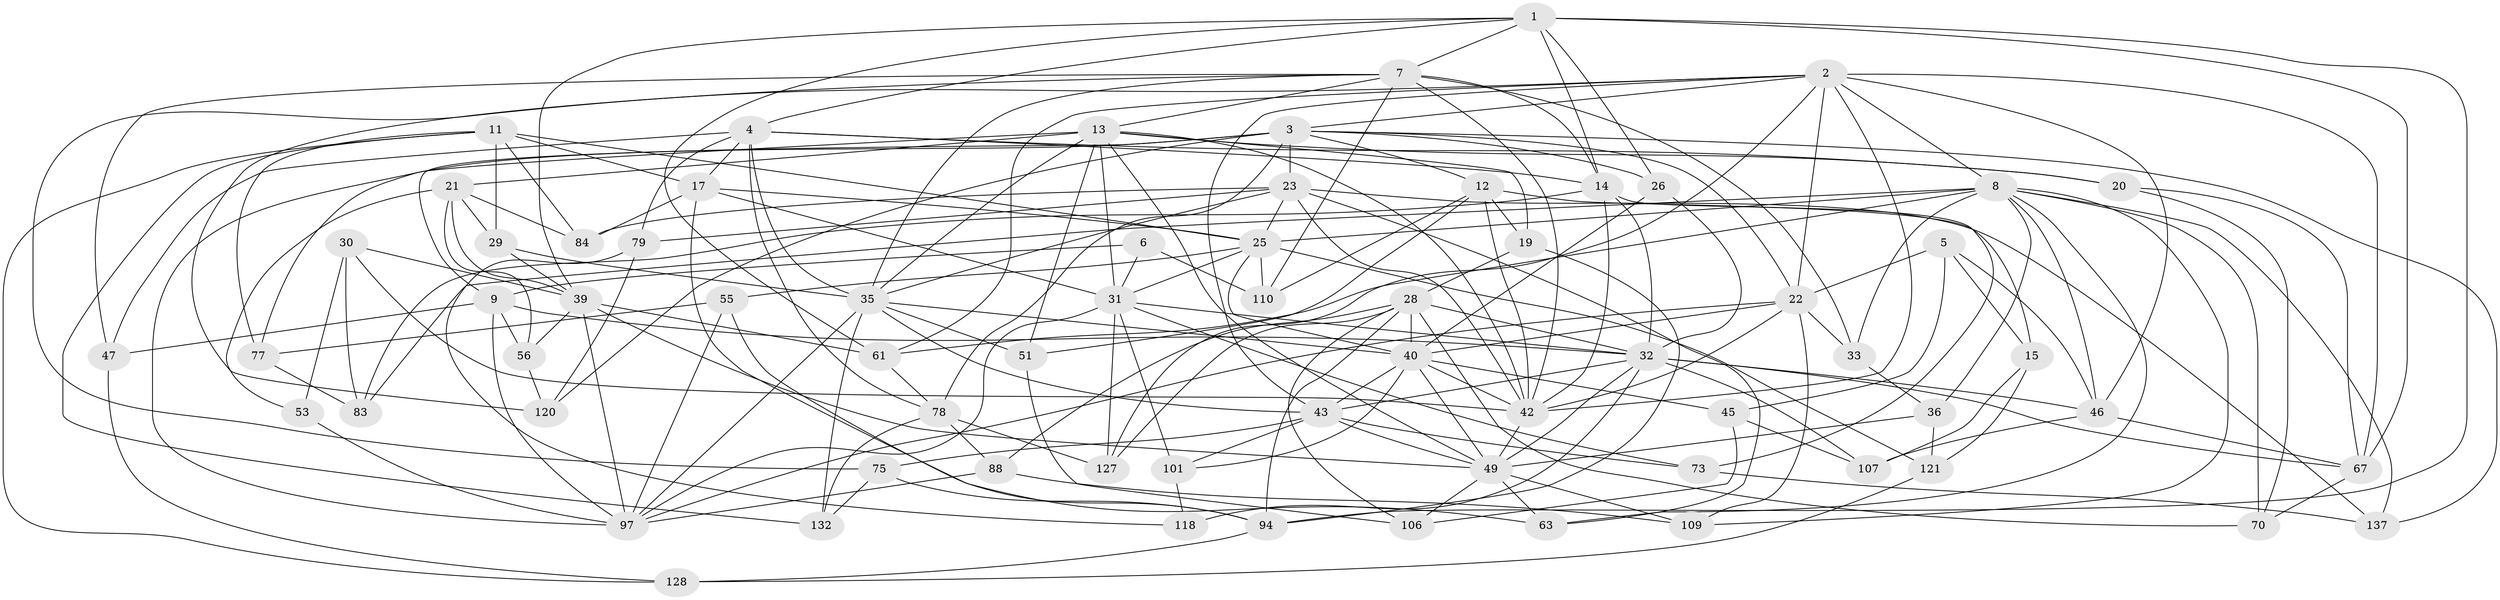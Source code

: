 // original degree distribution, {4: 1.0}
// Generated by graph-tools (version 1.1) at 2025/16/03/09/25 04:16:14]
// undirected, 68 vertices, 198 edges
graph export_dot {
graph [start="1"]
  node [color=gray90,style=filled];
  1 [super="+111+82"];
  2 [super="+52+105"];
  3 [super="+95+10"];
  4 [super="+27+66"];
  5;
  6;
  7 [super="+16"];
  8 [super="+54+125+68"];
  9 [super="+113"];
  11 [super="+131+24"];
  12 [super="+18"];
  13 [super="+74+81"];
  14 [super="+112+122"];
  15;
  17 [super="+103"];
  19;
  20;
  21 [super="+37"];
  22 [super="+72"];
  23 [super="+58+119"];
  25 [super="+57"];
  26;
  28 [super="+69+87"];
  29;
  30;
  31 [super="+96"];
  32 [super="+34+65"];
  33;
  35 [super="+38"];
  36;
  39 [super="+62+41"];
  40 [super="+48+50+99"];
  42 [super="+114+116"];
  43 [super="+124+85"];
  45;
  46 [super="+59"];
  47;
  49 [super="+123+93"];
  51;
  53;
  55;
  56;
  61 [super="+89"];
  63;
  67 [super="+86"];
  70;
  73;
  75;
  77;
  78 [super="+102"];
  79;
  83;
  84;
  88;
  94 [super="+98"];
  97 [super="+135+133+117"];
  101;
  106;
  107;
  109;
  110;
  118;
  120;
  121;
  127;
  128;
  132;
  137;
  1 -- 67;
  1 -- 26;
  1 -- 4;
  1 -- 39;
  1 -- 7 [weight=2];
  1 -- 94;
  1 -- 61;
  1 -- 14 [weight=2];
  2 -- 8;
  2 -- 3;
  2 -- 75;
  2 -- 42;
  2 -- 43;
  2 -- 61;
  2 -- 67;
  2 -- 127;
  2 -- 46;
  2 -- 22;
  3 -- 12;
  3 -- 9;
  3 -- 137;
  3 -- 97;
  3 -- 120;
  3 -- 26;
  3 -- 78;
  3 -- 22;
  3 -- 23;
  4 -- 47;
  4 -- 20;
  4 -- 78;
  4 -- 17;
  4 -- 79;
  4 -- 35;
  4 -- 14;
  5 -- 45;
  5 -- 15;
  5 -- 46;
  5 -- 22;
  6 -- 110;
  6 -- 9;
  6 -- 31 [weight=2];
  7 -- 35;
  7 -- 13;
  7 -- 33;
  7 -- 42;
  7 -- 14;
  7 -- 110;
  7 -- 47;
  7 -- 120;
  8 -- 36;
  8 -- 33;
  8 -- 61 [weight=2];
  8 -- 46;
  8 -- 70;
  8 -- 63;
  8 -- 137;
  8 -- 83;
  8 -- 109;
  8 -- 25;
  9 -- 47;
  9 -- 97;
  9 -- 56;
  9 -- 32;
  11 -- 128;
  11 -- 17;
  11 -- 84;
  11 -- 25 [weight=2];
  11 -- 77;
  11 -- 132;
  11 -- 29;
  12 -- 19;
  12 -- 51;
  12 -- 110;
  12 -- 15;
  12 -- 42;
  13 -- 42;
  13 -- 49;
  13 -- 19;
  13 -- 20;
  13 -- 21;
  13 -- 31;
  13 -- 35;
  13 -- 51;
  13 -- 77;
  14 -- 83;
  14 -- 42;
  14 -- 32;
  14 -- 73;
  15 -- 107;
  15 -- 121;
  17 -- 31;
  17 -- 84;
  17 -- 63;
  17 -- 25;
  19 -- 94;
  19 -- 28;
  20 -- 70;
  20 -- 67;
  21 -- 53;
  21 -- 29;
  21 -- 56;
  21 -- 84;
  21 -- 39;
  22 -- 42;
  22 -- 40;
  22 -- 97;
  22 -- 33;
  22 -- 109;
  23 -- 137;
  23 -- 84;
  23 -- 63;
  23 -- 42;
  23 -- 35;
  23 -- 25;
  23 -- 79;
  25 -- 31;
  25 -- 121;
  25 -- 55;
  25 -- 110;
  25 -- 40;
  26 -- 40;
  26 -- 32;
  28 -- 32;
  28 -- 40;
  28 -- 106;
  28 -- 88;
  28 -- 70;
  28 -- 127;
  28 -- 94;
  29 -- 39;
  29 -- 35;
  30 -- 83;
  30 -- 53;
  30 -- 42;
  30 -- 39;
  31 -- 73;
  31 -- 32;
  31 -- 97;
  31 -- 101;
  31 -- 127;
  32 -- 118 [weight=2];
  32 -- 107;
  32 -- 49;
  32 -- 67;
  32 -- 43;
  32 -- 46;
  33 -- 36;
  35 -- 132;
  35 -- 97;
  35 -- 40;
  35 -- 51;
  35 -- 43;
  36 -- 121;
  36 -- 49;
  39 -- 97;
  39 -- 61;
  39 -- 49;
  39 -- 56;
  40 -- 42;
  40 -- 45;
  40 -- 43;
  40 -- 101;
  40 -- 49;
  42 -- 49;
  43 -- 73;
  43 -- 75;
  43 -- 101;
  43 -- 49;
  45 -- 106;
  45 -- 107;
  46 -- 67;
  46 -- 107;
  47 -- 128;
  49 -- 63;
  49 -- 106;
  49 -- 109;
  51 -- 106;
  53 -- 97 [weight=2];
  55 -- 77;
  55 -- 97;
  55 -- 94;
  56 -- 120;
  61 -- 78;
  67 -- 70;
  73 -- 137;
  75 -- 94;
  75 -- 132;
  77 -- 83;
  78 -- 127;
  78 -- 132;
  78 -- 88;
  79 -- 118;
  79 -- 120;
  88 -- 109;
  88 -- 97;
  94 -- 128;
  101 -- 118;
  121 -- 128;
}
